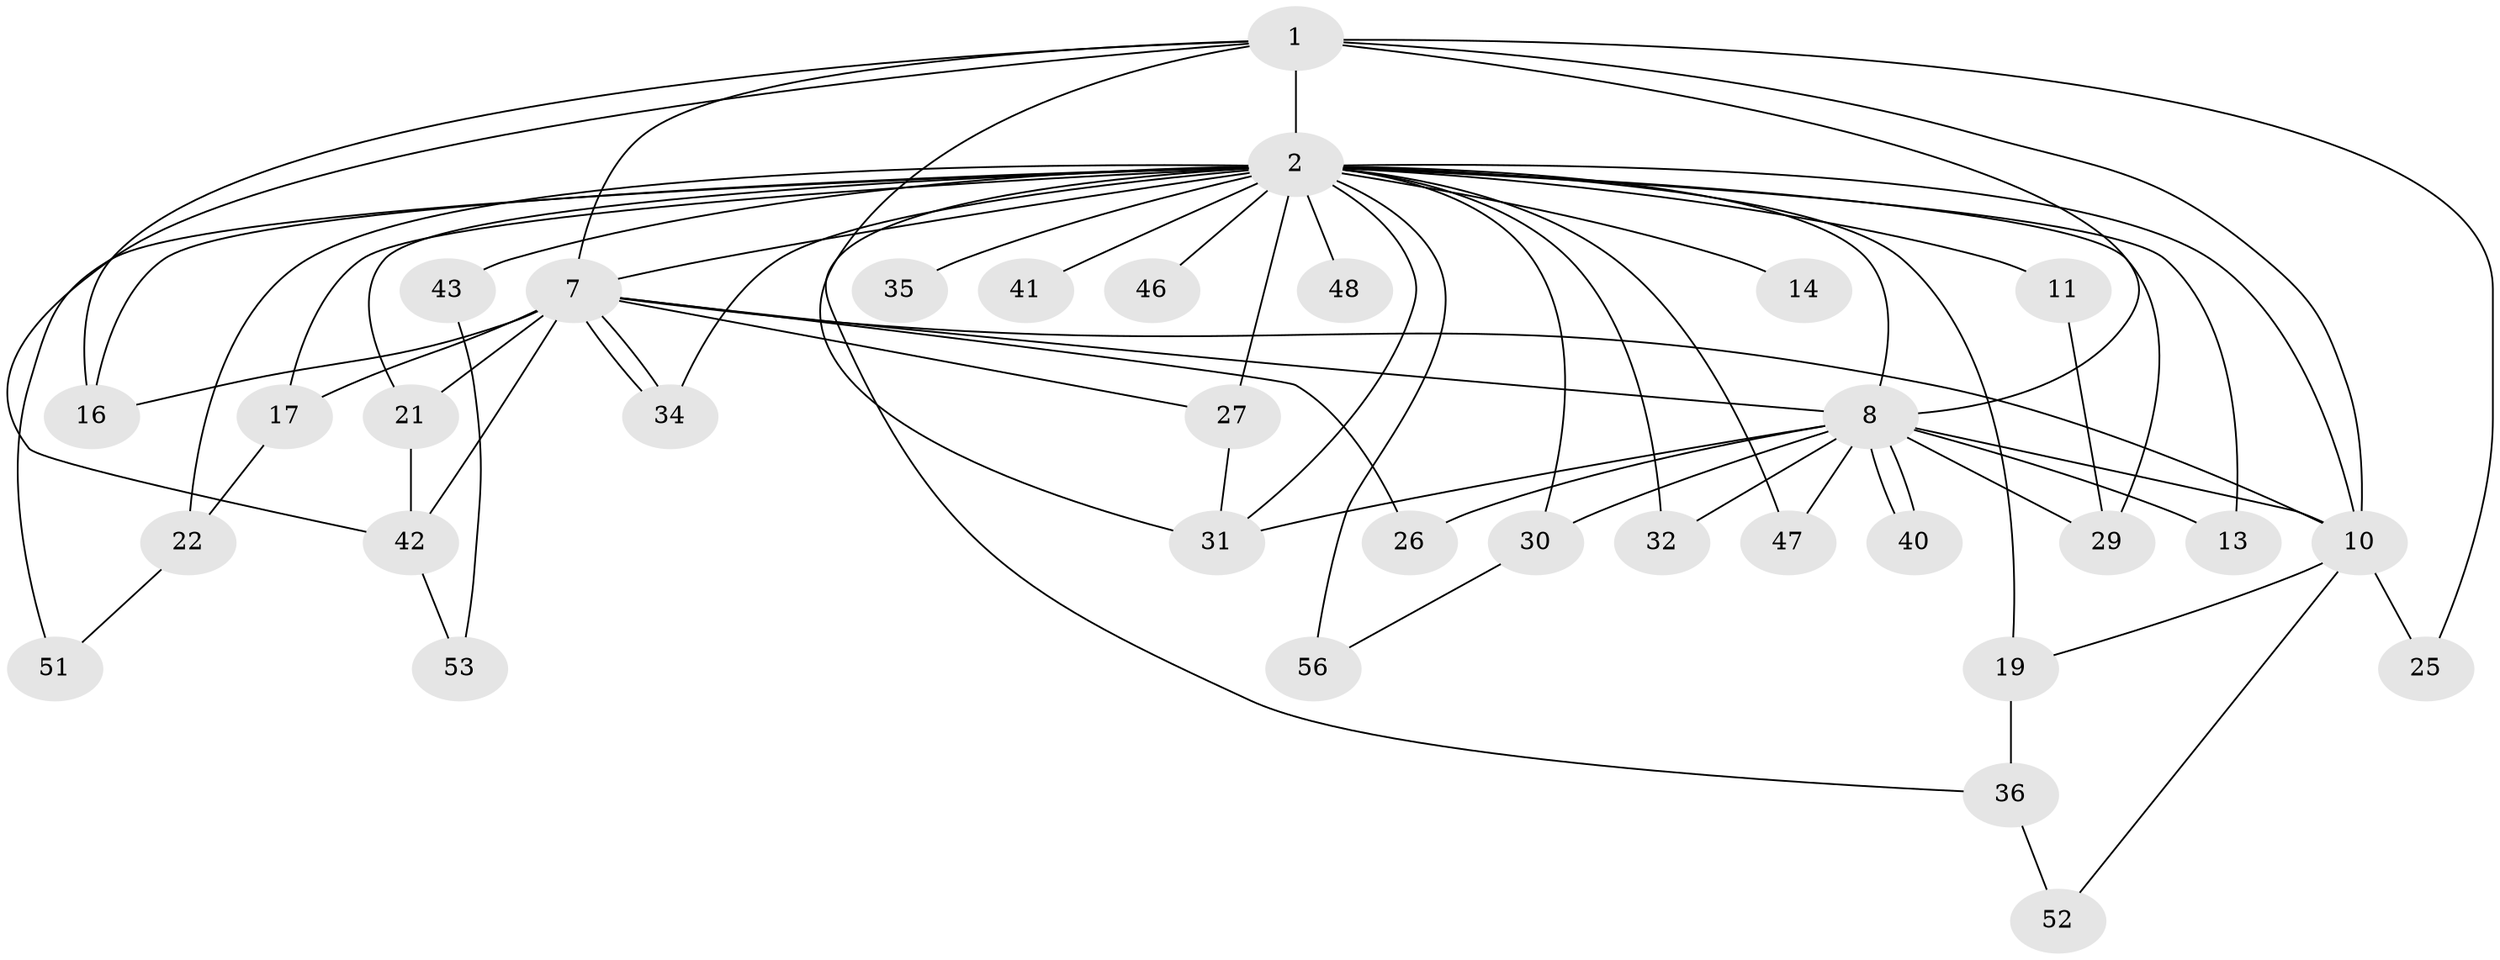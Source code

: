 // original degree distribution, {13: 0.043478260869565216, 15: 0.028985507246376812, 20: 0.028985507246376812, 24: 0.014492753623188406, 22: 0.014492753623188406, 18: 0.014492753623188406, 3: 0.2318840579710145, 2: 0.5072463768115942, 5: 0.014492753623188406, 6: 0.014492753623188406, 4: 0.08695652173913043}
// Generated by graph-tools (version 1.1) at 2025/13/03/09/25 04:13:57]
// undirected, 34 vertices, 67 edges
graph export_dot {
graph [start="1"]
  node [color=gray90,style=filled];
  1;
  2 [super="+3+20+4+50"];
  7 [super="+39+12"];
  8 [super="+33+67+59+64+44"];
  10 [super="+54+18"];
  11;
  13;
  14;
  16 [super="+23"];
  17 [super="+28"];
  19;
  21;
  22;
  25;
  26;
  27;
  29 [super="+57"];
  30;
  31 [super="+62"];
  32;
  34;
  35;
  36 [super="+37"];
  40;
  41;
  42 [super="+45"];
  43;
  46;
  47;
  48;
  51;
  52;
  53;
  56 [super="+61"];
  1 -- 2 [weight=6];
  1 -- 7;
  1 -- 8;
  1 -- 10;
  1 -- 25;
  1 -- 31;
  1 -- 16;
  1 -- 42;
  2 -- 7 [weight=9];
  2 -- 8 [weight=8];
  2 -- 10 [weight=7];
  2 -- 14 [weight=2];
  2 -- 30;
  2 -- 36 [weight=2];
  2 -- 11 [weight=2];
  2 -- 13;
  2 -- 16;
  2 -- 17;
  2 -- 22 [weight=4];
  2 -- 27 [weight=2];
  2 -- 29 [weight=2];
  2 -- 35 [weight=2];
  2 -- 41 [weight=2];
  2 -- 43 [weight=2];
  2 -- 46 [weight=2];
  2 -- 47;
  2 -- 48 [weight=2];
  2 -- 51;
  2 -- 56 [weight=2];
  2 -- 32;
  2 -- 34;
  2 -- 19;
  2 -- 21;
  2 -- 31;
  7 -- 8;
  7 -- 10 [weight=2];
  7 -- 17;
  7 -- 21;
  7 -- 26;
  7 -- 27;
  7 -- 34;
  7 -- 34;
  7 -- 42;
  7 -- 16;
  8 -- 10;
  8 -- 13;
  8 -- 26;
  8 -- 30 [weight=2];
  8 -- 32;
  8 -- 40 [weight=2];
  8 -- 40;
  8 -- 47;
  8 -- 29;
  8 -- 31;
  10 -- 19;
  10 -- 25;
  10 -- 52;
  11 -- 29;
  17 -- 22;
  19 -- 36;
  21 -- 42;
  22 -- 51;
  27 -- 31;
  30 -- 56;
  36 -- 52;
  42 -- 53;
  43 -- 53;
}
